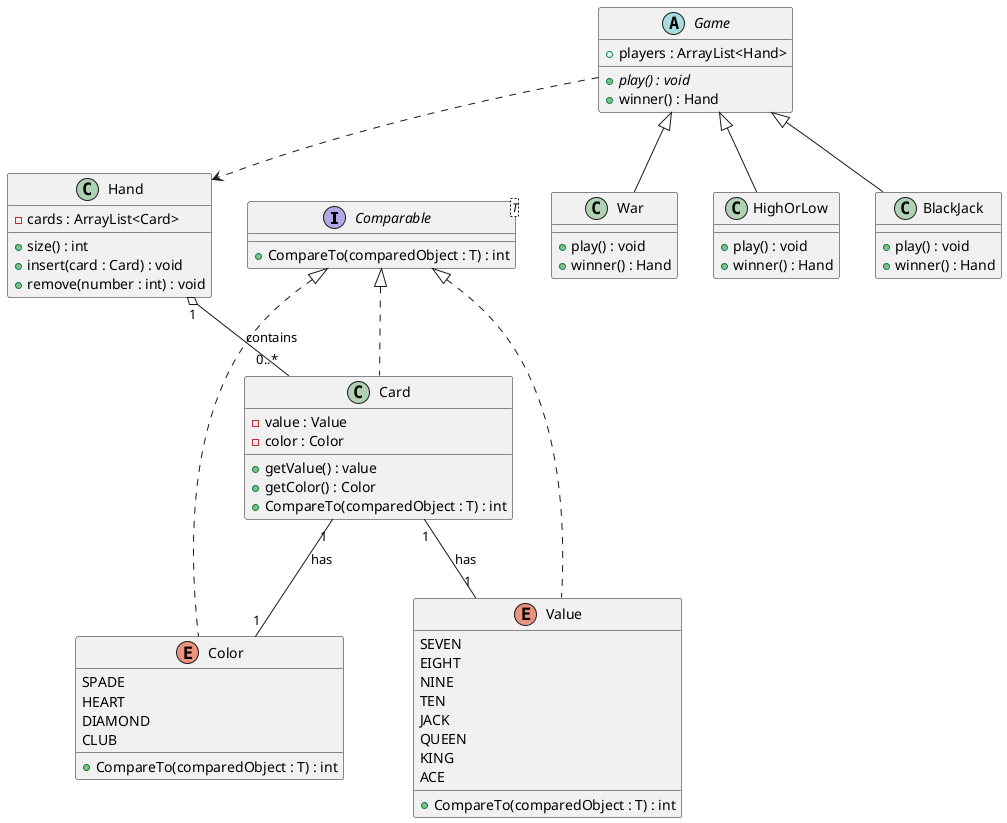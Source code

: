 @startuml cards
    interface Comparable<T>{
        + CompareTo(comparedObject : T) : int
    }
    enum Color implements Comparable{
        SPADE
        HEART
        DIAMOND
        CLUB 
        + CompareTo(comparedObject : T) : int
    }
    enum Value implements Comparable{
        SEVEN
        EIGHT
        NINE
        TEN 
        JACK
        QUEEN
        KING
        ACE
        + CompareTo(comparedObject : T) : int
    }
    class Card implements Comparable{
        - value : Value
        - color : Color
        + getValue() : value
        + getColor() : Color 
        + CompareTo(comparedObject : T) : int
    }
    class Hand {
        - cards : ArrayList<Card>
        + size() : int
        + insert(card : Card) : void
        + remove(number : int) : void
    }
    abstract class Game{
        + players : ArrayList<Hand>
        + {abstract} play() : void 
        + winner() : Hand

    }
    Card "1" -- "1" Value : has
    Card "1" -- "1" Color : has
    Hand "1" o-- "0..*" Card : contains
    Game ..> Hand
    class War extends Game{
        + play() : void
        + winner() : Hand
    }
    class HighOrLow extends Game{
        + play() : void
        + winner() : Hand
    }
    class BlackJack extends Game{
        + play() : void
        + winner() : Hand
    }
@enduml